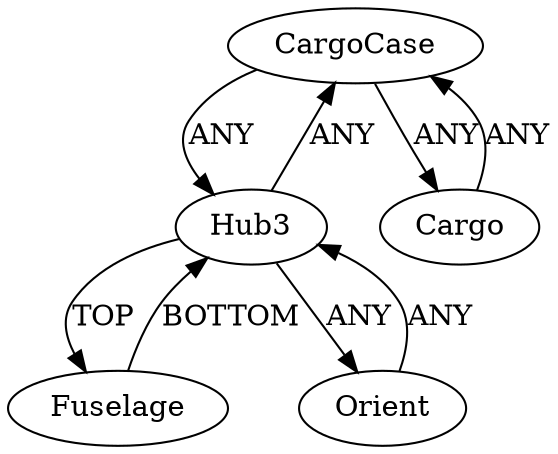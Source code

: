 /* Created by igraph 0.10.2 */
digraph {
  0 [
    instance=CargoCase_instance_1
    label=CargoCase
  ];
  1 [
    instance=Fuselage_instance_1
    label=Fuselage
  ];
  2 [
    instance=Hub3_instance_4
    label=Hub3
  ];
  3 [
    instance=Cargo_instance_1
    label=Cargo
  ];
  4 [
    instance=Orient
    label=Orient
  ];

  0 -> 2 [
    label=ANY
  ];
  0 -> 3 [
    label=ANY
  ];
  1 -> 2 [
    label=BOTTOM
  ];
  2 -> 0 [
    label=ANY
  ];
  2 -> 1 [
    label=TOP
  ];
  2 -> 4 [
    label=ANY
  ];
  3 -> 0 [
    label=ANY
  ];
  4 -> 2 [
    label=ANY
  ];
}
